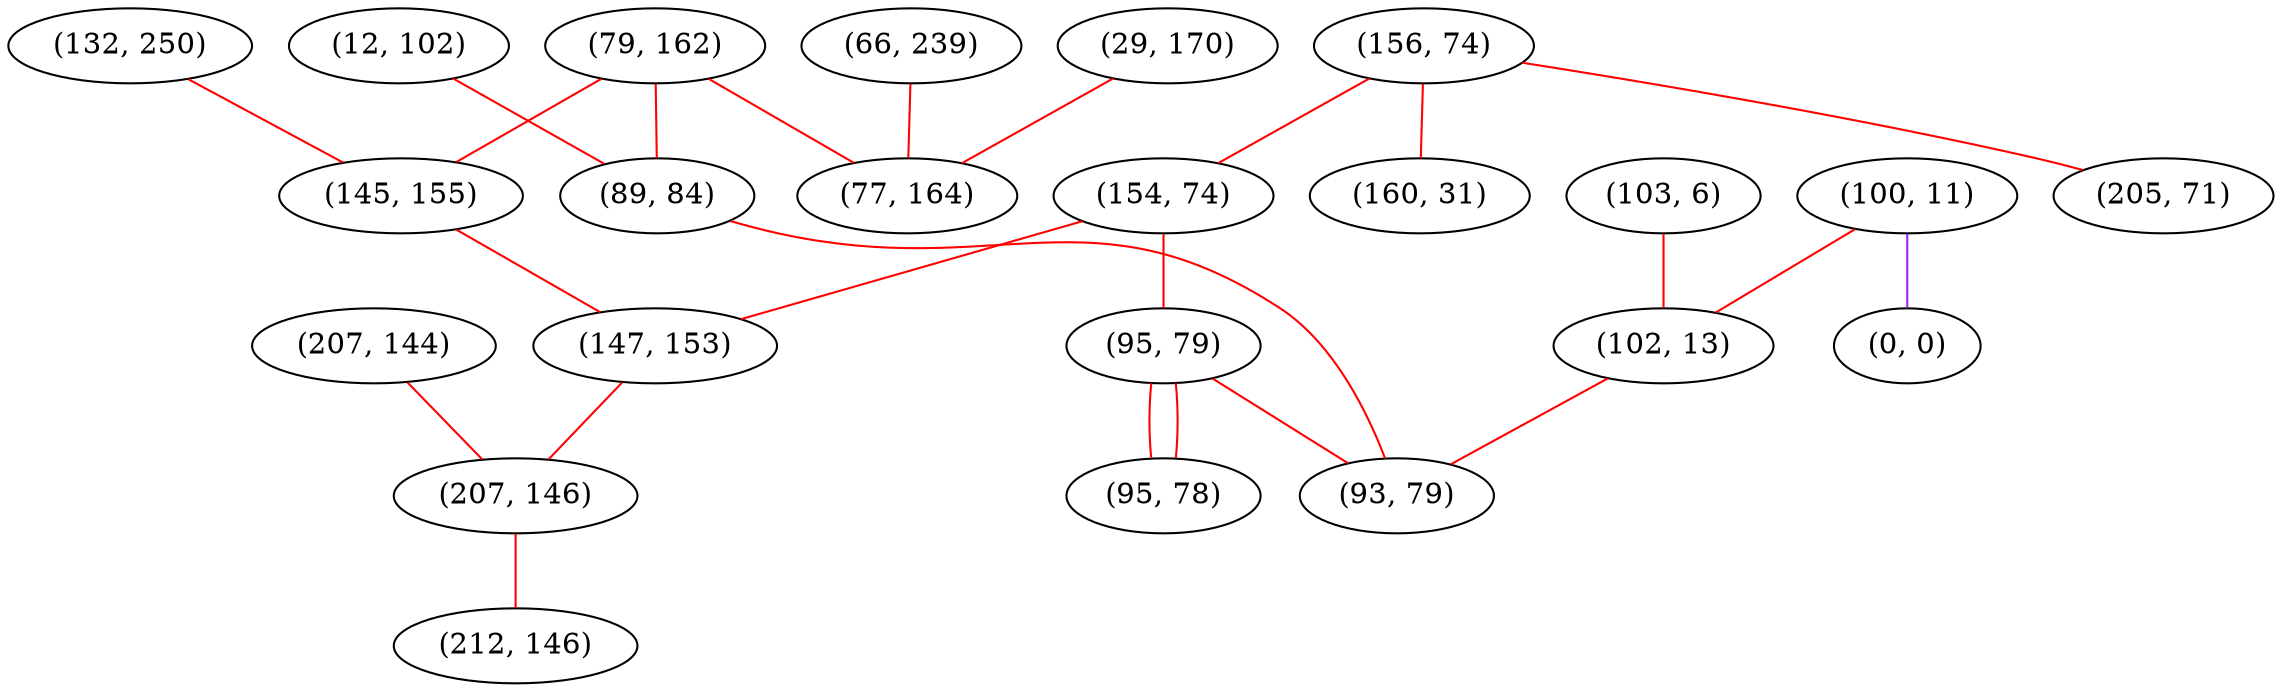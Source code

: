 graph "" {
"(79, 162)";
"(156, 74)";
"(103, 6)";
"(12, 102)";
"(132, 250)";
"(160, 31)";
"(145, 155)";
"(205, 71)";
"(154, 74)";
"(207, 144)";
"(100, 11)";
"(0, 0)";
"(89, 84)";
"(29, 170)";
"(95, 79)";
"(102, 13)";
"(66, 239)";
"(93, 79)";
"(147, 153)";
"(77, 164)";
"(207, 146)";
"(212, 146)";
"(95, 78)";
"(79, 162)" -- "(77, 164)"  [color=red, key=0, weight=1];
"(79, 162)" -- "(145, 155)"  [color=red, key=0, weight=1];
"(79, 162)" -- "(89, 84)"  [color=red, key=0, weight=1];
"(156, 74)" -- "(205, 71)"  [color=red, key=0, weight=1];
"(156, 74)" -- "(160, 31)"  [color=red, key=0, weight=1];
"(156, 74)" -- "(154, 74)"  [color=red, key=0, weight=1];
"(103, 6)" -- "(102, 13)"  [color=red, key=0, weight=1];
"(12, 102)" -- "(89, 84)"  [color=red, key=0, weight=1];
"(132, 250)" -- "(145, 155)"  [color=red, key=0, weight=1];
"(145, 155)" -- "(147, 153)"  [color=red, key=0, weight=1];
"(154, 74)" -- "(147, 153)"  [color=red, key=0, weight=1];
"(154, 74)" -- "(95, 79)"  [color=red, key=0, weight=1];
"(207, 144)" -- "(207, 146)"  [color=red, key=0, weight=1];
"(100, 11)" -- "(0, 0)"  [color=purple, key=0, weight=4];
"(100, 11)" -- "(102, 13)"  [color=red, key=0, weight=1];
"(89, 84)" -- "(93, 79)"  [color=red, key=0, weight=1];
"(29, 170)" -- "(77, 164)"  [color=red, key=0, weight=1];
"(95, 79)" -- "(95, 78)"  [color=red, key=0, weight=1];
"(95, 79)" -- "(95, 78)"  [color=red, key=1, weight=1];
"(95, 79)" -- "(93, 79)"  [color=red, key=0, weight=1];
"(102, 13)" -- "(93, 79)"  [color=red, key=0, weight=1];
"(66, 239)" -- "(77, 164)"  [color=red, key=0, weight=1];
"(147, 153)" -- "(207, 146)"  [color=red, key=0, weight=1];
"(207, 146)" -- "(212, 146)"  [color=red, key=0, weight=1];
}
